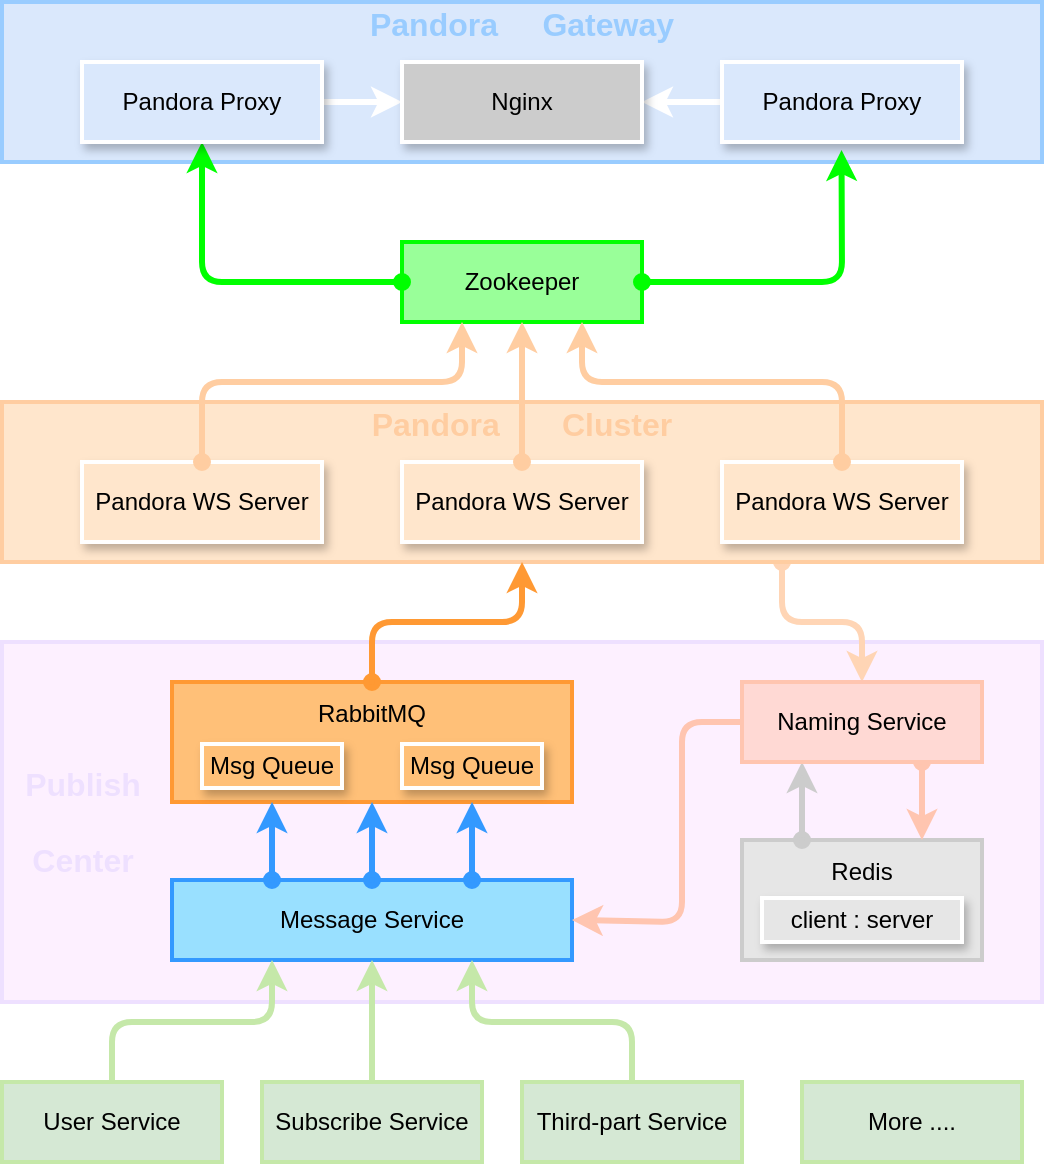 <mxfile version="20.8.16" type="device"><diagram name="Architecture" id="Ewq1xizRossuIb6IbBpO"><mxGraphModel dx="978" dy="654" grid="1" gridSize="10" guides="1" tooltips="1" connect="1" arrows="1" fold="1" page="1" pageScale="1" pageWidth="827" pageHeight="1169" math="0" shadow="0"><root><mxCell id="0"/><mxCell id="1" parent="0"/><mxCell id="-0G8WblD3zgflyrTeAHV-30" value="" style="rounded=0;whiteSpace=wrap;html=1;strokeColor=#EEE0FF;strokeWidth=2;fillColor=#FDF0FF;" parent="1" vertex="1"><mxGeometry x="120" y="520" width="520" height="180" as="geometry"/></mxCell><mxCell id="-0G8WblD3zgflyrTeAHV-18" value="&lt;b&gt;&lt;font color=&quot;#99ccff&quot;&gt;&lt;font style=&quot;font-size: 16px;&quot;&gt;Pandora&amp;nbsp; &amp;nbsp; &amp;nbsp;Gateway&lt;br&gt;&lt;/font&gt;&lt;br&gt;&lt;br&gt;&lt;br&gt;&lt;/font&gt;&lt;br&gt;&lt;/b&gt;" style="rounded=0;whiteSpace=wrap;html=1;fillColor=#dae8fc;strokeColor=#99CCFF;strokeWidth=2;" parent="1" vertex="1"><mxGeometry x="120" y="200" width="520" height="80" as="geometry"/></mxCell><mxCell id="D5wANqpu8YQDcBhRxRZa-39" value="Redis&lt;br&gt;&lt;br&gt;&lt;br&gt;" style="rounded=0;whiteSpace=wrap;html=1;strokeColor=#CCCCCC;fillColor=#E6E6E6;strokeWidth=2;" parent="1" vertex="1"><mxGeometry x="490" y="619" width="120" height="60" as="geometry"/></mxCell><mxCell id="D5wANqpu8YQDcBhRxRZa-5" value="Message Service" style="rounded=0;whiteSpace=wrap;html=1;strokeColor=#3399FF;fillColor=#99E0FF;strokeWidth=2;" parent="1" vertex="1"><mxGeometry x="205" y="639" width="200" height="40" as="geometry"/></mxCell><mxCell id="D5wANqpu8YQDcBhRxRZa-6" value="User Service" style="rounded=0;whiteSpace=wrap;html=1;strokeColor=#C5E8A9;strokeWidth=2;fillColor=#D5E8D4;" parent="1" vertex="1"><mxGeometry x="120" y="740" width="110" height="40" as="geometry"/></mxCell><mxCell id="D5wANqpu8YQDcBhRxRZa-7" value="" style="edgeStyle=orthogonalEdgeStyle;rounded=0;orthogonalLoop=1;jettySize=auto;html=1;endArrow=classic;endFill=1;strokeColor=#C5E8A9;strokeWidth=3;" parent="1" source="D5wANqpu8YQDcBhRxRZa-8" target="D5wANqpu8YQDcBhRxRZa-5" edge="1"><mxGeometry relative="1" as="geometry"/></mxCell><mxCell id="D5wANqpu8YQDcBhRxRZa-8" value="Subscribe Service" style="rounded=0;whiteSpace=wrap;html=1;strokeColor=#C5E8A9;strokeWidth=2;fillColor=#D5E8D4;" parent="1" vertex="1"><mxGeometry x="250" y="740" width="110" height="40" as="geometry"/></mxCell><mxCell id="D5wANqpu8YQDcBhRxRZa-9" value="Third-part Service" style="rounded=0;whiteSpace=wrap;html=1;strokeWidth=2;strokeColor=#C5E8A9;fillColor=#D5E8D4;" parent="1" vertex="1"><mxGeometry x="380" y="740" width="110" height="40" as="geometry"/></mxCell><mxCell id="D5wANqpu8YQDcBhRxRZa-10" value="" style="endArrow=classic;html=1;rounded=1;exitX=0.5;exitY=0;exitDx=0;exitDy=0;entryX=0.25;entryY=1;entryDx=0;entryDy=0;endFill=1;strokeColor=#C5E8A9;strokeWidth=3;" parent="1" source="D5wANqpu8YQDcBhRxRZa-6" target="D5wANqpu8YQDcBhRxRZa-5" edge="1"><mxGeometry width="50" height="50" relative="1" as="geometry"><mxPoint x="370" y="670" as="sourcePoint"/><mxPoint x="420" y="620" as="targetPoint"/><Array as="points"><mxPoint x="175" y="710"/><mxPoint x="255" y="710"/></Array></mxGeometry></mxCell><mxCell id="D5wANqpu8YQDcBhRxRZa-11" value="" style="endArrow=classic;html=1;rounded=1;exitX=0.5;exitY=0;exitDx=0;exitDy=0;entryX=0.75;entryY=1;entryDx=0;entryDy=0;strokeColor=#C5E8A9;strokeWidth=3;" parent="1" source="D5wANqpu8YQDcBhRxRZa-9" target="D5wANqpu8YQDcBhRxRZa-5" edge="1"><mxGeometry width="50" height="50" relative="1" as="geometry"><mxPoint x="370" y="670" as="sourcePoint"/><mxPoint x="590" y="700" as="targetPoint"/><Array as="points"><mxPoint x="435" y="710"/><mxPoint x="355" y="710"/></Array></mxGeometry></mxCell><mxCell id="D5wANqpu8YQDcBhRxRZa-13" value="RabbitMQ&lt;br&gt;&lt;br&gt;&lt;br&gt;" style="rounded=0;whiteSpace=wrap;html=1;fillColor=#FFC078;strokeColor=#FF9933;strokeWidth=2;" parent="1" vertex="1"><mxGeometry x="205" y="540" width="200" height="60" as="geometry"/></mxCell><mxCell id="D5wANqpu8YQDcBhRxRZa-22" value="client :&amp;nbsp;server" style="rounded=0;whiteSpace=wrap;html=1;strokeColor=#FFFFFF;shadow=1;fillColor=#E6E6E6;strokeWidth=2;" parent="1" vertex="1"><mxGeometry x="500" y="648" width="100" height="22" as="geometry"/></mxCell><mxCell id="D5wANqpu8YQDcBhRxRZa-38" value="" style="endArrow=classic;html=1;rounded=1;exitX=0.75;exitY=1;exitDx=0;exitDy=0;entryX=0.75;entryY=0;entryDx=0;entryDy=0;strokeColor=#FFC5B0;strokeWidth=3;startArrow=oval;startFill=1;" parent="1" source="-0G8WblD3zgflyrTeAHV-17" target="D5wANqpu8YQDcBhRxRZa-39" edge="1"><mxGeometry width="50" height="50" relative="1" as="geometry"><mxPoint x="610" y="580" as="sourcePoint"/><mxPoint x="680" y="610" as="targetPoint"/></mxGeometry></mxCell><mxCell id="D5wANqpu8YQDcBhRxRZa-40" value="" style="endArrow=classic;html=1;rounded=1;exitX=0.25;exitY=0;exitDx=0;exitDy=0;strokeColor=#CCCCCC;strokeWidth=3;entryX=0.25;entryY=1;entryDx=0;entryDy=0;startArrow=oval;startFill=1;" parent="1" source="D5wANqpu8YQDcBhRxRZa-39" target="-0G8WblD3zgflyrTeAHV-17" edge="1"><mxGeometry width="50" height="50" relative="1" as="geometry"><mxPoint x="390" y="660" as="sourcePoint"/><mxPoint x="550" y="580" as="targetPoint"/></mxGeometry></mxCell><mxCell id="D5wANqpu8YQDcBhRxRZa-41" value="" style="endArrow=classic;html=1;rounded=1;exitX=0.75;exitY=1;exitDx=0;exitDy=0;entryX=0.5;entryY=0;entryDx=0;entryDy=0;strokeColor=#FFD5B5;strokeWidth=3;startArrow=oval;startFill=1;" parent="1" source="D5wANqpu8YQDcBhRxRZa-1" target="-0G8WblD3zgflyrTeAHV-17" edge="1"><mxGeometry width="50" height="50" relative="1" as="geometry"><mxPoint x="390" y="660" as="sourcePoint"/><mxPoint x="580" y="540" as="targetPoint"/><Array as="points"><mxPoint x="510" y="510"/><mxPoint x="550" y="510"/></Array></mxGeometry></mxCell><mxCell id="D5wANqpu8YQDcBhRxRZa-1" value="&lt;b style=&quot;font-size: 16px;&quot;&gt;&lt;font color=&quot;#ffcda1&quot;&gt;Pandora&amp;nbsp; &amp;nbsp; &amp;nbsp; &amp;nbsp;Cluster&lt;br&gt;&lt;/font&gt;&lt;br&gt;&lt;br&gt;&lt;br&gt;&lt;/b&gt;" style="rounded=0;whiteSpace=wrap;html=1;fillColor=#ffe6cc;strokeColor=#FFCDA1;strokeWidth=2;" parent="1" vertex="1"><mxGeometry x="120" y="400" width="520" height="80" as="geometry"/></mxCell><mxCell id="D5wANqpu8YQDcBhRxRZa-2" value="Pandora WS Server" style="rounded=0;whiteSpace=wrap;html=1;strokeColor=#FFFFFF;shadow=1;fillColor=#FFE6CC;strokeWidth=2;" parent="1" vertex="1"><mxGeometry x="160" y="430" width="120" height="40" as="geometry"/></mxCell><mxCell id="D5wANqpu8YQDcBhRxRZa-43" value="" style="endArrow=classic;html=1;rounded=1;exitX=0;exitY=0.5;exitDx=0;exitDy=0;entryX=1;entryY=0.5;entryDx=0;entryDy=0;strokeColor=#FFC5B0;strokeWidth=3;" parent="1" target="D5wANqpu8YQDcBhRxRZa-5" edge="1"><mxGeometry width="50" height="50" relative="1" as="geometry"><mxPoint x="520" y="560" as="sourcePoint"/><mxPoint x="620" y="630" as="targetPoint"/><Array as="points"><mxPoint x="460" y="560"/><mxPoint x="460" y="660"/></Array></mxGeometry></mxCell><mxCell id="D5wANqpu8YQDcBhRxRZa-46" value="" style="endArrow=classic;html=1;rounded=1;strokeColor=#3399FF;strokeWidth=3;entryX=0.25;entryY=1;entryDx=0;entryDy=0;exitX=0.25;exitY=0;exitDx=0;exitDy=0;startArrow=oval;startFill=1;" parent="1" source="D5wANqpu8YQDcBhRxRZa-5" target="D5wANqpu8YQDcBhRxRZa-13" edge="1"><mxGeometry width="50" height="50" relative="1" as="geometry"><mxPoint x="270" y="680" as="sourcePoint"/><mxPoint x="320" y="630" as="targetPoint"/></mxGeometry></mxCell><mxCell id="D5wANqpu8YQDcBhRxRZa-47" value="" style="endArrow=classic;html=1;rounded=1;strokeColor=#3399FF;strokeWidth=3;startArrow=oval;startFill=1;" parent="1" source="D5wANqpu8YQDcBhRxRZa-5" target="D5wANqpu8YQDcBhRxRZa-13" edge="1"><mxGeometry width="50" height="50" relative="1" as="geometry"><mxPoint x="290.0" y="640" as="sourcePoint"/><mxPoint x="290.0" y="600" as="targetPoint"/></mxGeometry></mxCell><mxCell id="D5wANqpu8YQDcBhRxRZa-48" value="" style="endArrow=classic;html=1;rounded=1;strokeColor=#3399FF;strokeWidth=3;entryX=0.75;entryY=1;entryDx=0;entryDy=0;exitX=0.75;exitY=0;exitDx=0;exitDy=0;startArrow=oval;startFill=1;" parent="1" source="D5wANqpu8YQDcBhRxRZa-5" target="D5wANqpu8YQDcBhRxRZa-13" edge="1"><mxGeometry width="50" height="50" relative="1" as="geometry"><mxPoint x="315" y="630" as="sourcePoint"/><mxPoint x="315" y="590" as="targetPoint"/></mxGeometry></mxCell><mxCell id="-0G8WblD3zgflyrTeAHV-4" value="Zookeeper" style="rounded=0;whiteSpace=wrap;html=1;fillColor=#99FF99;strokeColor=#00FF00;strokeWidth=2;" parent="1" vertex="1"><mxGeometry x="320" y="320" width="120" height="40" as="geometry"/></mxCell><mxCell id="-0G8WblD3zgflyrTeAHV-7" value="" style="endArrow=classic;html=1;rounded=1;entryX=0.25;entryY=1;entryDx=0;entryDy=0;exitX=0.5;exitY=0;exitDx=0;exitDy=0;strokeColor=#FFCDA1;strokeWidth=3;startArrow=oval;startFill=1;" parent="1" source="D5wANqpu8YQDcBhRxRZa-2" target="-0G8WblD3zgflyrTeAHV-4" edge="1"><mxGeometry width="50" height="50" relative="1" as="geometry"><mxPoint x="240" y="410" as="sourcePoint"/><mxPoint x="480" y="340" as="targetPoint"/><Array as="points"><mxPoint x="220" y="390"/><mxPoint x="350" y="390"/></Array></mxGeometry></mxCell><mxCell id="-0G8WblD3zgflyrTeAHV-11" value="" style="endArrow=classic;html=1;rounded=1;strokeColor=#00FF00;strokeWidth=3;entryX=0.498;entryY=1.1;entryDx=0;entryDy=0;exitX=1;exitY=0.5;exitDx=0;exitDy=0;entryPerimeter=0;startArrow=oval;startFill=1;" parent="1" source="-0G8WblD3zgflyrTeAHV-4" target="-0G8WblD3zgflyrTeAHV-21" edge="1"><mxGeometry width="50" height="50" relative="1" as="geometry"><mxPoint x="470" y="360" as="sourcePoint"/><mxPoint x="540" y="280" as="targetPoint"/><Array as="points"><mxPoint x="540" y="340"/></Array></mxGeometry></mxCell><mxCell id="-0G8WblD3zgflyrTeAHV-12" value="" style="endArrow=classic;html=1;rounded=1;strokeColor=#00FF00;strokeWidth=3;entryX=0.5;entryY=1;entryDx=0;entryDy=0;exitX=0;exitY=0.5;exitDx=0;exitDy=0;startArrow=oval;startFill=1;" parent="1" source="-0G8WblD3zgflyrTeAHV-4" target="-0G8WblD3zgflyrTeAHV-13" edge="1"><mxGeometry width="50" height="50" relative="1" as="geometry"><mxPoint x="130" y="350" as="sourcePoint"/><mxPoint x="220" y="280" as="targetPoint"/><Array as="points"><mxPoint x="220" y="340"/></Array></mxGeometry></mxCell><mxCell id="-0G8WblD3zgflyrTeAHV-23" value="" style="edgeStyle=orthogonalEdgeStyle;rounded=1;orthogonalLoop=1;jettySize=auto;html=1;strokeColor=#FFFFFF;strokeWidth=3;" parent="1" source="-0G8WblD3zgflyrTeAHV-13" target="-0G8WblD3zgflyrTeAHV-3" edge="1"><mxGeometry relative="1" as="geometry"/></mxCell><mxCell id="-0G8WblD3zgflyrTeAHV-13" value="Pandora Proxy" style="rounded=0;whiteSpace=wrap;html=1;strokeColor=#FFFFFF;strokeWidth=2;fillColor=#DAE8FC;shadow=1;" parent="1" vertex="1"><mxGeometry x="160" y="230" width="120" height="40" as="geometry"/></mxCell><mxCell id="-0G8WblD3zgflyrTeAHV-17" value="Naming Service" style="rounded=0;whiteSpace=wrap;html=1;strokeColor=#FFC5B0;strokeWidth=2;fillColor=#FFD9D4;" parent="1" vertex="1"><mxGeometry x="490" y="540" width="120" height="40" as="geometry"/></mxCell><mxCell id="-0G8WblD3zgflyrTeAHV-19" value="Pandora WS Server" style="rounded=0;whiteSpace=wrap;html=1;strokeColor=#FFFFFF;shadow=1;fillColor=#FFE6CC;strokeWidth=2;" parent="1" vertex="1"><mxGeometry x="320" y="430" width="120" height="40" as="geometry"/></mxCell><mxCell id="-0G8WblD3zgflyrTeAHV-20" value="Pandora WS Server" style="rounded=0;whiteSpace=wrap;html=1;strokeColor=#FFFFFF;shadow=1;fillColor=#FFE6CC;strokeWidth=2;" parent="1" vertex="1"><mxGeometry x="480" y="430" width="120" height="40" as="geometry"/></mxCell><mxCell id="-0G8WblD3zgflyrTeAHV-22" value="" style="edgeStyle=orthogonalEdgeStyle;rounded=1;orthogonalLoop=1;jettySize=auto;html=1;strokeColor=#FFFFFF;strokeWidth=3;" parent="1" source="-0G8WblD3zgflyrTeAHV-21" target="-0G8WblD3zgflyrTeAHV-3" edge="1"><mxGeometry relative="1" as="geometry"/></mxCell><mxCell id="-0G8WblD3zgflyrTeAHV-21" value="Pandora Proxy" style="rounded=0;whiteSpace=wrap;html=1;strokeColor=#FFFFFF;strokeWidth=2;fillColor=#DAE8FC;shadow=1;" parent="1" vertex="1"><mxGeometry x="480" y="230" width="120" height="40" as="geometry"/></mxCell><mxCell id="-0G8WblD3zgflyrTeAHV-3" value="Nginx" style="rounded=0;whiteSpace=wrap;html=1;shadow=1;fillColor=#CCCCCC;strokeColor=#FFFFFF;strokeWidth=2;" parent="1" vertex="1"><mxGeometry x="320" y="230" width="120" height="40" as="geometry"/></mxCell><mxCell id="-0G8WblD3zgflyrTeAHV-26" value="More ...." style="rounded=0;whiteSpace=wrap;html=1;strokeWidth=2;strokeColor=#C5E8A9;fillColor=#D5E8D4;" parent="1" vertex="1"><mxGeometry x="520" y="740" width="110" height="40" as="geometry"/></mxCell><mxCell id="-0G8WblD3zgflyrTeAHV-27" value="Msg Queue" style="rounded=0;whiteSpace=wrap;html=1;strokeColor=#FFFFFF;shadow=1;fillColor=#FFC078;strokeWidth=2;" parent="1" vertex="1"><mxGeometry x="220" y="571" width="70" height="22" as="geometry"/></mxCell><mxCell id="-0G8WblD3zgflyrTeAHV-28" value="Msg Queue" style="rounded=0;whiteSpace=wrap;html=1;strokeColor=#FFFFFF;shadow=1;fillColor=#FFC078;strokeWidth=2;" parent="1" vertex="1"><mxGeometry x="320" y="571" width="70" height="22" as="geometry"/></mxCell><mxCell id="-0G8WblD3zgflyrTeAHV-9" value="" style="endArrow=classic;html=1;rounded=1;entryX=0.75;entryY=1;entryDx=0;entryDy=0;exitX=0.5;exitY=0;exitDx=0;exitDy=0;strokeColor=#FFCDA1;strokeWidth=3;startArrow=oval;startFill=1;" parent="1" source="-0G8WblD3zgflyrTeAHV-20" target="-0G8WblD3zgflyrTeAHV-4" edge="1"><mxGeometry width="50" height="50" relative="1" as="geometry"><mxPoint x="430" y="390" as="sourcePoint"/><mxPoint x="480" y="340" as="targetPoint"/><Array as="points"><mxPoint x="540" y="390"/><mxPoint x="410" y="390"/></Array></mxGeometry></mxCell><mxCell id="-0G8WblD3zgflyrTeAHV-8" value="" style="edgeStyle=orthogonalEdgeStyle;rounded=1;orthogonalLoop=1;jettySize=auto;html=1;strokeColor=#FFCDA1;strokeWidth=3;startArrow=oval;startFill=1;" parent="1" source="-0G8WblD3zgflyrTeAHV-19" target="-0G8WblD3zgflyrTeAHV-4" edge="1"><mxGeometry relative="1" as="geometry"><mxPoint x="380" y="400" as="sourcePoint"/></mxGeometry></mxCell><mxCell id="D5wANqpu8YQDcBhRxRZa-53" value="" style="endArrow=classic;html=1;rounded=1;strokeColor=#FF9933;strokeWidth=3;exitX=0.5;exitY=0;exitDx=0;exitDy=0;entryX=0.5;entryY=1;entryDx=0;entryDy=0;startArrow=oval;startFill=1;" parent="1" source="D5wANqpu8YQDcBhRxRZa-13" target="D5wANqpu8YQDcBhRxRZa-1" edge="1"><mxGeometry width="50" height="50" relative="1" as="geometry"><mxPoint x="310" y="640" as="sourcePoint"/><mxPoint x="360" y="590" as="targetPoint"/><Array as="points"><mxPoint x="305" y="510"/><mxPoint x="380" y="510"/></Array></mxGeometry></mxCell><mxCell id="-0G8WblD3zgflyrTeAHV-31" value="&lt;font color=&quot;#eee0ff&quot; style=&quot;font-size: 16px;&quot;&gt;&lt;b&gt;Publish &lt;br&gt;&lt;br&gt;Center&lt;/b&gt;&lt;/font&gt;" style="text;html=1;align=center;verticalAlign=middle;resizable=0;points=[];autosize=1;strokeColor=none;fillColor=none;fontSize=12;" parent="1" vertex="1"><mxGeometry x="120" y="575" width="80" height="70" as="geometry"/></mxCell></root></mxGraphModel></diagram></mxfile>